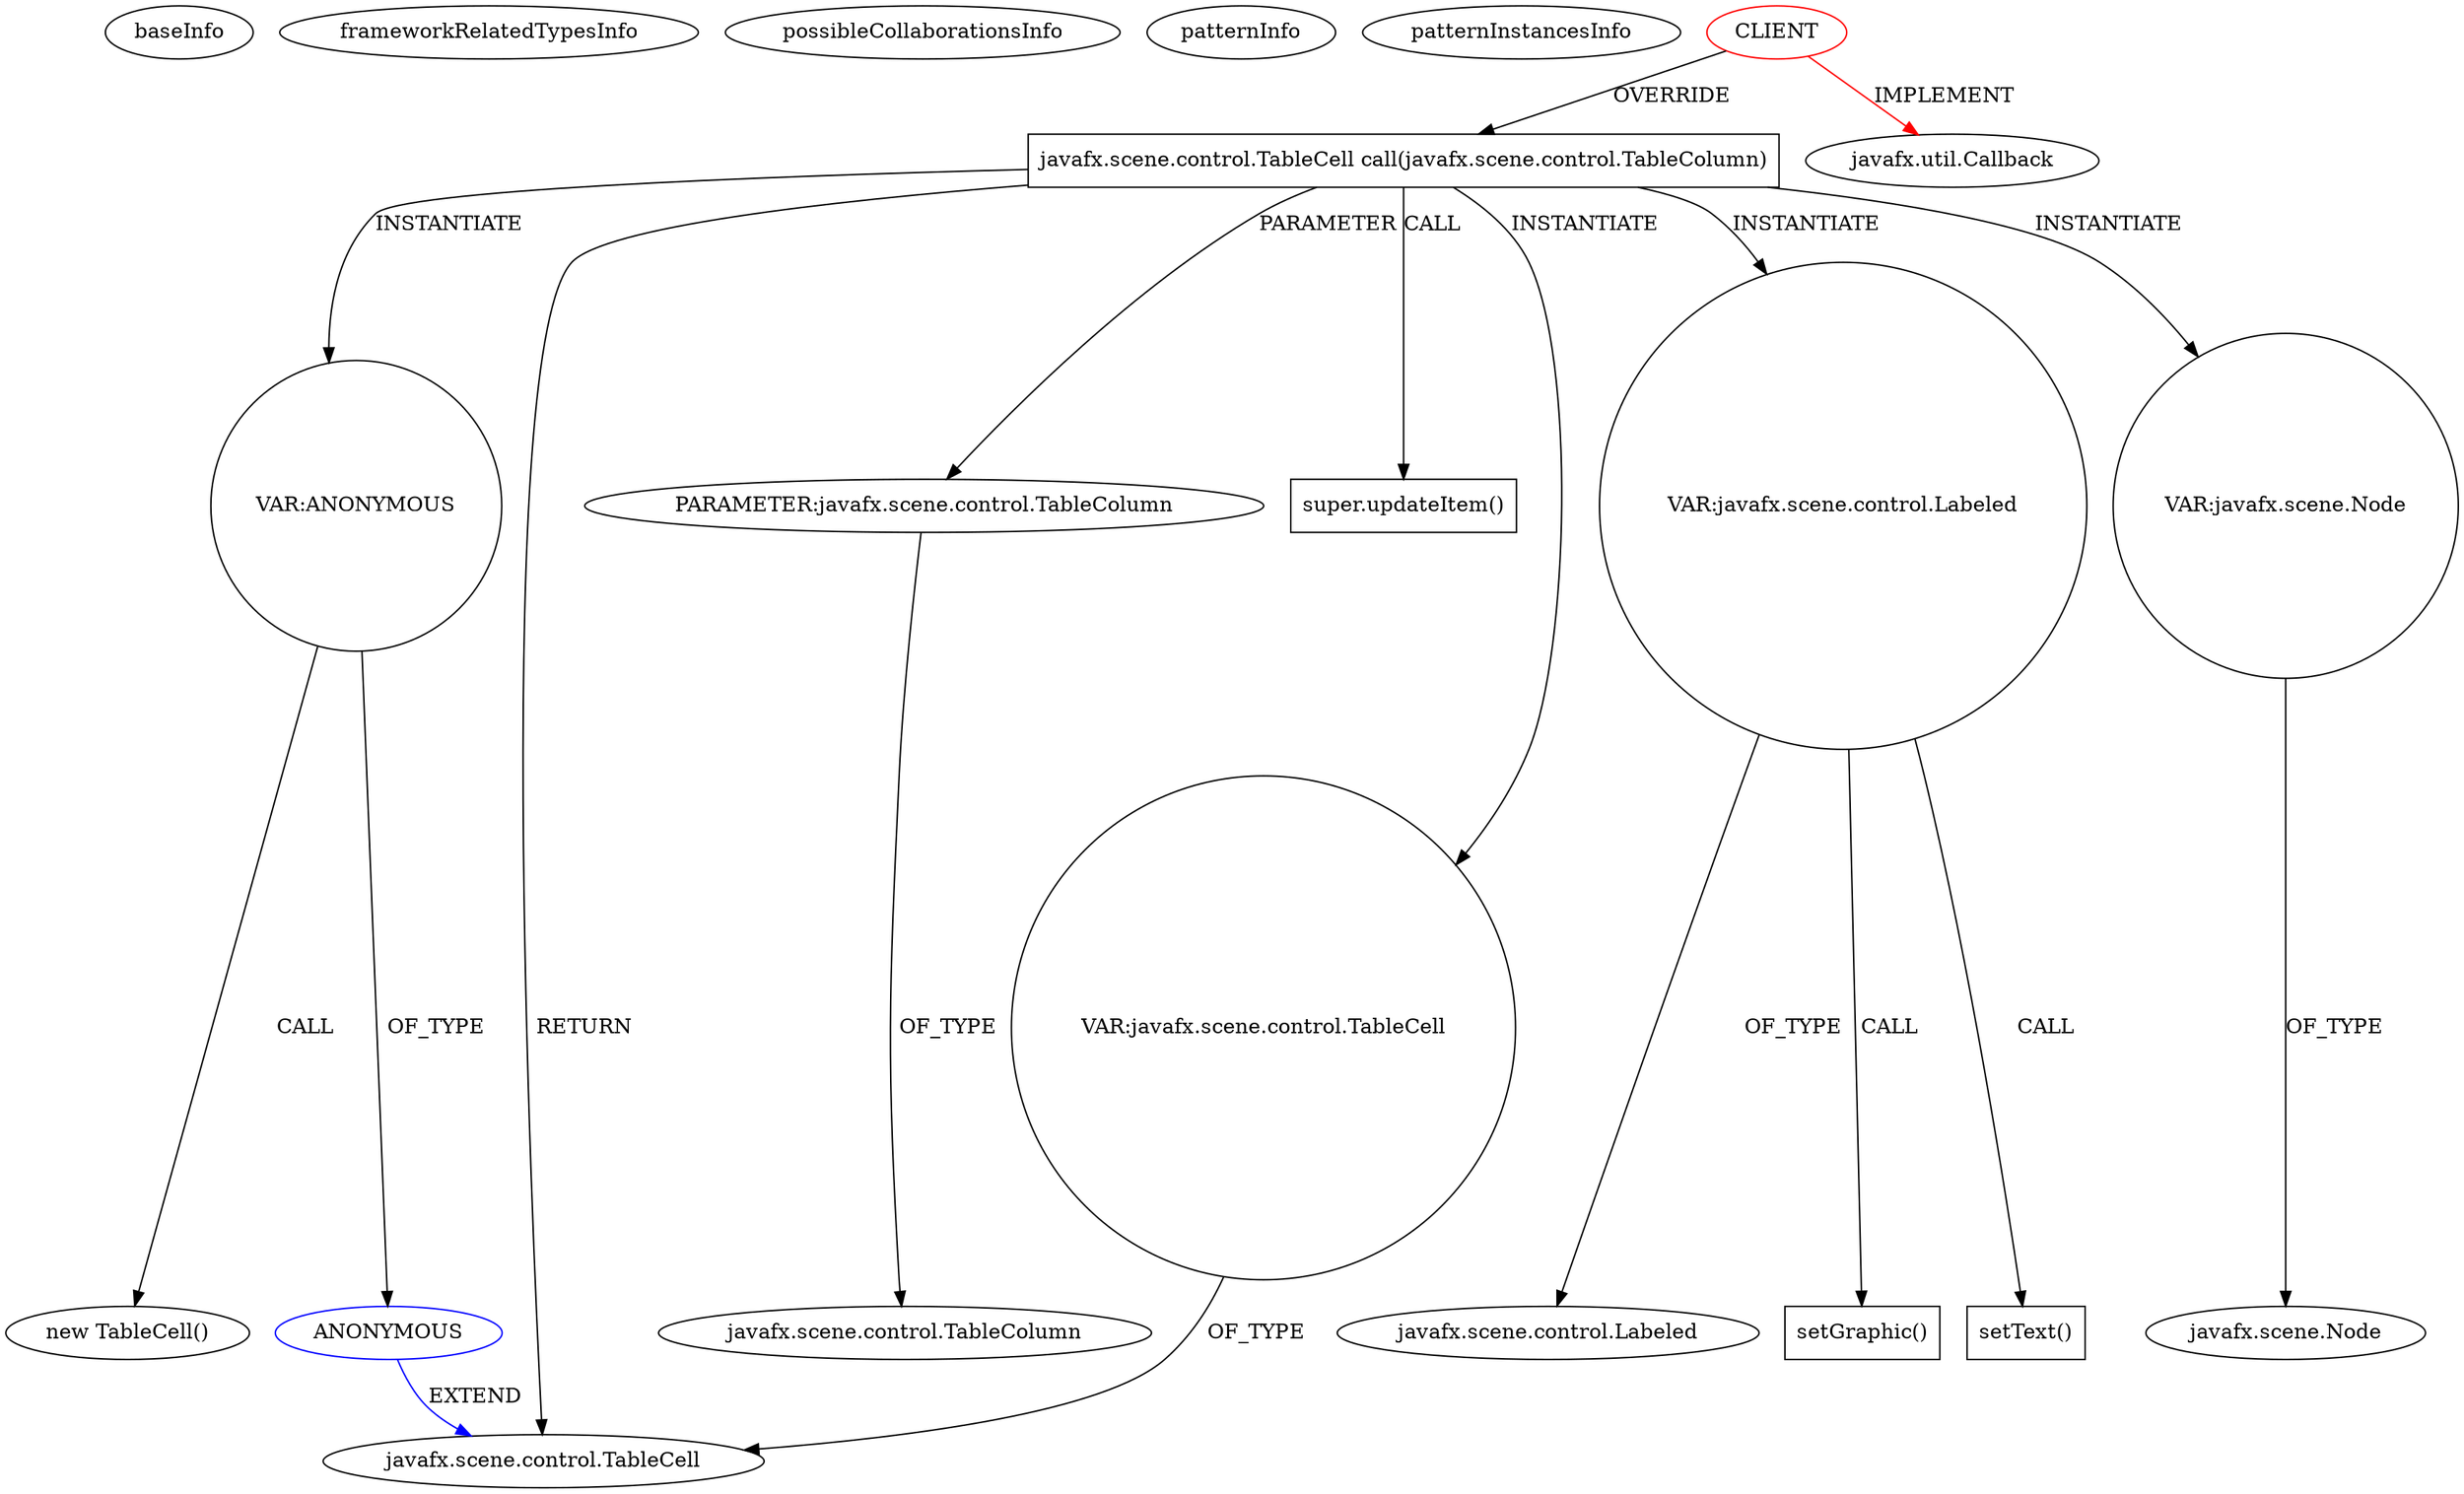 digraph {
baseInfo[graphId=1666,category="pattern",isAnonymous=false,possibleRelation=true]
frameworkRelatedTypesInfo[0="javafx.util.Callback"]
possibleCollaborationsInfo[0="1666~INSTANTIATION-OVERRIDING_METHOD_DECLARATION-~javafx.util.Callback ~javafx.scene.control.TableCell ~false~true"]
patternInfo[frequency=2.0,patternRootClient=0]
patternInstancesInfo[0="Xesenix-graph-editor~/Xesenix-graph-editor/graph-editor-master/src/main/java/pl/xesenix/scene/control/cell/TextBoxCellFactory.java~TextBoxCellFactory~1628",1="djapal-sfvchecker~/djapal-sfvchecker/sfvchecker-master/src/gr/djapal/sfv/custom/SFVCellFactory.java~SFVCellFactory~2518"]
6[label="new TableCell()",vertexType="CONSTRUCTOR_CALL",isFrameworkType=false]
7[label="VAR:ANONYMOUS",vertexType="VARIABLE_EXPRESION",isFrameworkType=false,shape=circle]
8[label="ANONYMOUS",vertexType="REFERENCE_ANONYMOUS_DECLARATION",isFrameworkType=false,color=blue]
2[label="javafx.scene.control.TableCell call(javafx.scene.control.TableColumn)",vertexType="OVERRIDING_METHOD_DECLARATION",isFrameworkType=false,shape=box]
0[label="CLIENT",vertexType="ROOT_CLIENT_CLASS_DECLARATION",isFrameworkType=false,color=red]
3[label="javafx.scene.control.TableCell",vertexType="FRAMEWORK_CLASS_TYPE",isFrameworkType=false]
1[label="javafx.util.Callback",vertexType="FRAMEWORK_INTERFACE_TYPE",isFrameworkType=false]
4[label="PARAMETER:javafx.scene.control.TableColumn",vertexType="PARAMETER_DECLARATION",isFrameworkType=false]
10[label="super.updateItem()",vertexType="SUPER_CALL",isFrameworkType=false,shape=box]
16[label="VAR:javafx.scene.control.TableCell",vertexType="VARIABLE_EXPRESION",isFrameworkType=false,shape=circle]
11[label="VAR:javafx.scene.control.Labeled",vertexType="VARIABLE_EXPRESION",isFrameworkType=false,shape=circle]
13[label="javafx.scene.control.Labeled",vertexType="FRAMEWORK_CLASS_TYPE",isFrameworkType=false]
15[label="setGraphic()",vertexType="INSIDE_CALL",isFrameworkType=false,shape=box]
12[label="setText()",vertexType="INSIDE_CALL",isFrameworkType=false,shape=box]
5[label="javafx.scene.control.TableColumn",vertexType="FRAMEWORK_CLASS_TYPE",isFrameworkType=false]
22[label="VAR:javafx.scene.Node",vertexType="VARIABLE_EXPRESION",isFrameworkType=false,shape=circle]
24[label="javafx.scene.Node",vertexType="FRAMEWORK_CLASS_TYPE",isFrameworkType=false]
2->10[label="CALL"]
8->3[label="EXTEND",color=blue]
16->3[label="OF_TYPE"]
2->22[label="INSTANTIATE"]
0->1[label="IMPLEMENT",color=red]
0->2[label="OVERRIDE"]
22->24[label="OF_TYPE"]
7->8[label="OF_TYPE"]
2->16[label="INSTANTIATE"]
2->11[label="INSTANTIATE"]
11->12[label="CALL"]
7->6[label="CALL"]
11->13[label="OF_TYPE"]
2->4[label="PARAMETER"]
4->5[label="OF_TYPE"]
11->15[label="CALL"]
2->7[label="INSTANTIATE"]
2->3[label="RETURN"]
}
